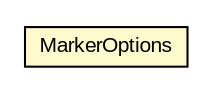 #!/usr/local/bin/dot
#
# Class diagram 
# Generated by UMLGraph version R5_6-24-gf6e263 (http://www.umlgraph.org/)
#

digraph G {
	edge [fontname="arial",fontsize=10,labelfontname="arial",labelfontsize=10];
	node [fontname="arial",fontsize=10,shape=plaintext];
	nodesep=0.25;
	ranksep=0.5;
	// org.osmdroid.gpkg.overlay.features.MarkerOptions
	c160584 [label=<<table title="org.osmdroid.gpkg.overlay.features.MarkerOptions" border="0" cellborder="1" cellspacing="0" cellpadding="2" port="p" bgcolor="lemonChiffon" href="./MarkerOptions.html">
		<tr><td><table border="0" cellspacing="0" cellpadding="1">
<tr><td align="center" balign="center"> MarkerOptions </td></tr>
		</table></td></tr>
		</table>>, URL="./MarkerOptions.html", fontname="arial", fontcolor="black", fontsize=10.0];
}

